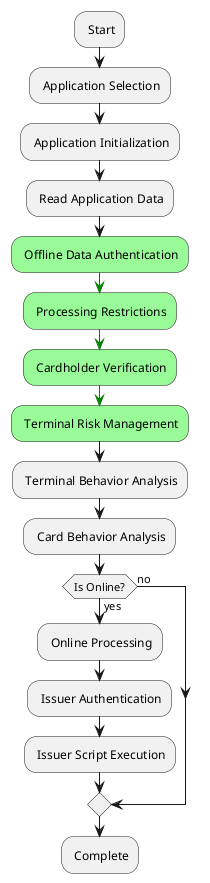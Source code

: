 @startuml

: Start;

: Application Selection;

: Application Initialization;

: Read Application Data;

#PaleGreen: Offline Data Authentication;
-[#Green]->

#PaleGreen: Processing Restrictions;
-[#Green]->

#PaleGreen: Cardholder Verification;
-[#Green]->

#PaleGreen: Terminal Risk Management;

: Terminal Behavior Analysis;

: Card Behavior Analysis;

if(Is Online?) then (yes)

: Online Processing;

: Issuer Authentication;

: Issuer Script Execution;

else (no)

endif

: Complete;

@endtuml